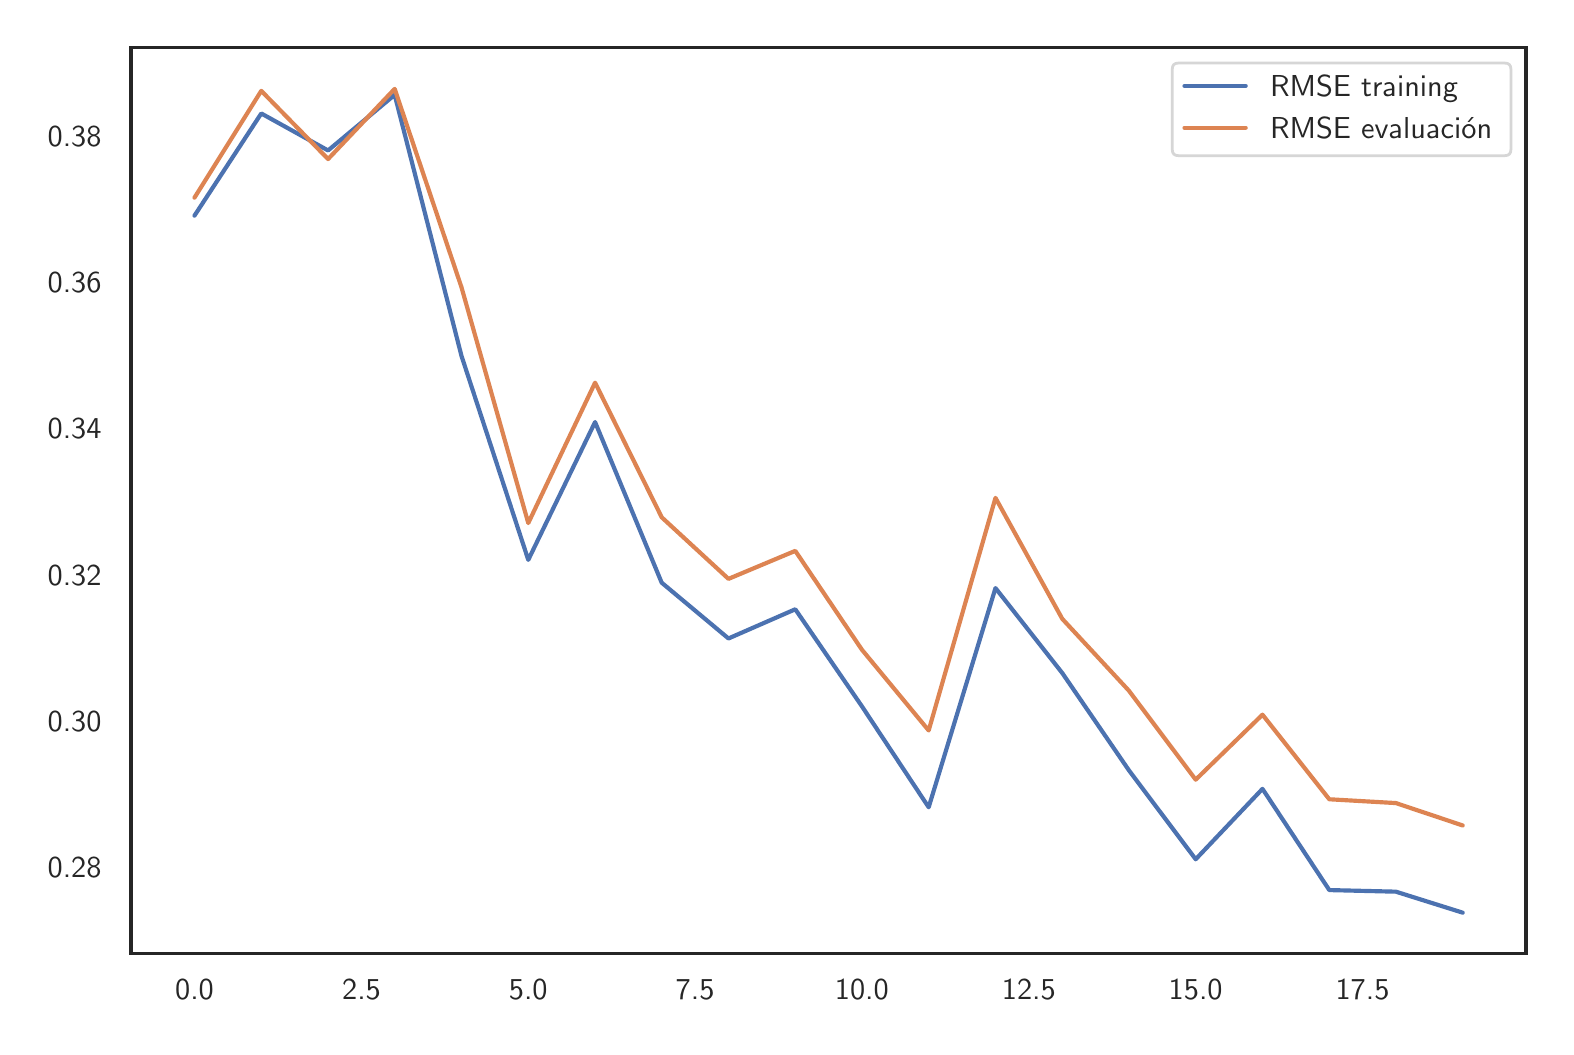 \begingroup%
\makeatletter%
\begin{pgfpicture}%
\pgfpathrectangle{\pgfpointorigin}{\pgfqpoint{7.592in}{4.994in}}%
\pgfusepath{use as bounding box, clip}%
\begin{pgfscope}%
\pgfsetbuttcap%
\pgfsetmiterjoin%
\definecolor{currentfill}{rgb}{1.0,1.0,1.0}%
\pgfsetfillcolor{currentfill}%
\pgfsetlinewidth{0.0pt}%
\definecolor{currentstroke}{rgb}{1.0,1.0,1.0}%
\pgfsetstrokecolor{currentstroke}%
\pgfsetdash{}{0pt}%
\pgfpathmoveto{\pgfqpoint{-0.0in}{0.0in}}%
\pgfpathlineto{\pgfqpoint{7.592in}{0.0in}}%
\pgfpathlineto{\pgfqpoint{7.592in}{4.994in}}%
\pgfpathlineto{\pgfqpoint{-0.0in}{4.994in}}%
\pgfpathclose%
\pgfusepath{fill}%
\end{pgfscope}%
\begin{pgfscope}%
\pgfsetbuttcap%
\pgfsetmiterjoin%
\definecolor{currentfill}{rgb}{1.0,1.0,1.0}%
\pgfsetfillcolor{currentfill}%
\pgfsetlinewidth{0.0pt}%
\definecolor{currentstroke}{rgb}{0.0,0.0,0.0}%
\pgfsetstrokecolor{currentstroke}%
\pgfsetstrokeopacity{0.0}%
\pgfsetdash{}{0pt}%
\pgfpathmoveto{\pgfqpoint{0.517in}{0.364in}}%
\pgfpathlineto{\pgfqpoint{7.492in}{0.364in}}%
\pgfpathlineto{\pgfqpoint{7.492in}{4.894in}}%
\pgfpathlineto{\pgfqpoint{0.517in}{4.894in}}%
\pgfpathclose%
\pgfusepath{fill}%
\end{pgfscope}%
\begin{pgfscope}%
\definecolor{textcolor}{rgb}{0.15,0.15,0.15}%
\pgfsetstrokecolor{textcolor}%
\pgfsetfillcolor{textcolor}%
\pgftext[x=0.834in,y=0.232in,,top]{\color{textcolor}\sffamily\fontsize{11.0}{13.2}\selectfont 0.0}%
\end{pgfscope}%
\begin{pgfscope}%
\definecolor{textcolor}{rgb}{0.15,0.15,0.15}%
\pgfsetstrokecolor{textcolor}%
\pgfsetfillcolor{textcolor}%
\pgftext[x=1.669in,y=0.232in,,top]{\color{textcolor}\sffamily\fontsize{11.0}{13.2}\selectfont 2.5}%
\end{pgfscope}%
\begin{pgfscope}%
\definecolor{textcolor}{rgb}{0.15,0.15,0.15}%
\pgfsetstrokecolor{textcolor}%
\pgfsetfillcolor{textcolor}%
\pgftext[x=2.503in,y=0.232in,,top]{\color{textcolor}\sffamily\fontsize{11.0}{13.2}\selectfont 5.0}%
\end{pgfscope}%
\begin{pgfscope}%
\definecolor{textcolor}{rgb}{0.15,0.15,0.15}%
\pgfsetstrokecolor{textcolor}%
\pgfsetfillcolor{textcolor}%
\pgftext[x=3.337in,y=0.232in,,top]{\color{textcolor}\sffamily\fontsize{11.0}{13.2}\selectfont 7.5}%
\end{pgfscope}%
\begin{pgfscope}%
\definecolor{textcolor}{rgb}{0.15,0.15,0.15}%
\pgfsetstrokecolor{textcolor}%
\pgfsetfillcolor{textcolor}%
\pgftext[x=4.171in,y=0.232in,,top]{\color{textcolor}\sffamily\fontsize{11.0}{13.2}\selectfont 10.0}%
\end{pgfscope}%
\begin{pgfscope}%
\definecolor{textcolor}{rgb}{0.15,0.15,0.15}%
\pgfsetstrokecolor{textcolor}%
\pgfsetfillcolor{textcolor}%
\pgftext[x=5.006in,y=0.232in,,top]{\color{textcolor}\sffamily\fontsize{11.0}{13.2}\selectfont 12.5}%
\end{pgfscope}%
\begin{pgfscope}%
\definecolor{textcolor}{rgb}{0.15,0.15,0.15}%
\pgfsetstrokecolor{textcolor}%
\pgfsetfillcolor{textcolor}%
\pgftext[x=5.84in,y=0.232in,,top]{\color{textcolor}\sffamily\fontsize{11.0}{13.2}\selectfont 15.0}%
\end{pgfscope}%
\begin{pgfscope}%
\definecolor{textcolor}{rgb}{0.15,0.15,0.15}%
\pgfsetstrokecolor{textcolor}%
\pgfsetfillcolor{textcolor}%
\pgftext[x=6.674in,y=0.232in,,top]{\color{textcolor}\sffamily\fontsize{11.0}{13.2}\selectfont 17.5}%
\end{pgfscope}%
\begin{pgfscope}%
\definecolor{textcolor}{rgb}{0.15,0.15,0.15}%
\pgfsetstrokecolor{textcolor}%
\pgfsetfillcolor{textcolor}%
\pgftext[x=0.1in, y=0.745in, left, base]{\color{textcolor}\sffamily\fontsize{11.0}{13.2}\selectfont 0.28}%
\end{pgfscope}%
\begin{pgfscope}%
\definecolor{textcolor}{rgb}{0.15,0.15,0.15}%
\pgfsetstrokecolor{textcolor}%
\pgfsetfillcolor{textcolor}%
\pgftext[x=0.1in, y=1.476in, left, base]{\color{textcolor}\sffamily\fontsize{11.0}{13.2}\selectfont 0.30}%
\end{pgfscope}%
\begin{pgfscope}%
\definecolor{textcolor}{rgb}{0.15,0.15,0.15}%
\pgfsetstrokecolor{textcolor}%
\pgfsetfillcolor{textcolor}%
\pgftext[x=0.1in, y=2.207in, left, base]{\color{textcolor}\sffamily\fontsize{11.0}{13.2}\selectfont 0.32}%
\end{pgfscope}%
\begin{pgfscope}%
\definecolor{textcolor}{rgb}{0.15,0.15,0.15}%
\pgfsetstrokecolor{textcolor}%
\pgfsetfillcolor{textcolor}%
\pgftext[x=0.1in, y=2.938in, left, base]{\color{textcolor}\sffamily\fontsize{11.0}{13.2}\selectfont 0.34}%
\end{pgfscope}%
\begin{pgfscope}%
\definecolor{textcolor}{rgb}{0.15,0.15,0.15}%
\pgfsetstrokecolor{textcolor}%
\pgfsetfillcolor{textcolor}%
\pgftext[x=0.1in, y=3.669in, left, base]{\color{textcolor}\sffamily\fontsize{11.0}{13.2}\selectfont 0.36}%
\end{pgfscope}%
\begin{pgfscope}%
\definecolor{textcolor}{rgb}{0.15,0.15,0.15}%
\pgfsetstrokecolor{textcolor}%
\pgfsetfillcolor{textcolor}%
\pgftext[x=0.1in, y=4.399in, left, base]{\color{textcolor}\sffamily\fontsize{11.0}{13.2}\selectfont 0.38}%
\end{pgfscope}%
\begin{pgfscope}%
\pgfpathrectangle{\pgfqpoint{0.517in}{0.364in}}{\pgfqpoint{6.975in}{4.53in}}%
\pgfusepath{clip}%
\pgfsetroundcap%
\pgfsetroundjoin%
\pgfsetlinewidth{1.506pt}%
\definecolor{currentstroke}{rgb}{0.298,0.447,0.69}%
\pgfsetstrokecolor{currentstroke}%
\pgfsetdash{}{0pt}%
\pgfpathmoveto{\pgfqpoint{0.834in}{4.054in}}%
\pgfpathlineto{\pgfqpoint{1.168in}{4.565in}}%
\pgfpathlineto{\pgfqpoint{1.502in}{4.38in}}%
\pgfpathlineto{\pgfqpoint{1.835in}{4.658in}}%
\pgfpathlineto{\pgfqpoint{2.169in}{3.353in}}%
\pgfpathlineto{\pgfqpoint{2.503in}{2.333in}}%
\pgfpathlineto{\pgfqpoint{2.837in}{3.022in}}%
\pgfpathlineto{\pgfqpoint{3.17in}{2.219in}}%
\pgfpathlineto{\pgfqpoint{3.504in}{1.94in}}%
\pgfpathlineto{\pgfqpoint{3.838in}{2.086in}}%
\pgfpathlineto{\pgfqpoint{4.171in}{1.601in}}%
\pgfpathlineto{\pgfqpoint{4.505in}{1.096in}}%
\pgfpathlineto{\pgfqpoint{4.839in}{2.192in}}%
\pgfpathlineto{\pgfqpoint{5.173in}{1.767in}}%
\pgfpathlineto{\pgfqpoint{5.506in}{1.281in}}%
\pgfpathlineto{\pgfqpoint{5.84in}{0.836in}}%
\pgfpathlineto{\pgfqpoint{6.174in}{1.188in}}%
\pgfpathlineto{\pgfqpoint{6.508in}{0.682in}}%
\pgfpathlineto{\pgfqpoint{6.841in}{0.674in}}%
\pgfpathlineto{\pgfqpoint{7.175in}{0.569in}}%
\pgfusepath{stroke}%
\end{pgfscope}%
\begin{pgfscope}%
\pgfpathrectangle{\pgfqpoint{0.517in}{0.364in}}{\pgfqpoint{6.975in}{4.53in}}%
\pgfusepath{clip}%
\pgfsetroundcap%
\pgfsetroundjoin%
\pgfsetlinewidth{1.506pt}%
\definecolor{currentstroke}{rgb}{0.867,0.518,0.322}%
\pgfsetstrokecolor{currentstroke}%
\pgfsetdash{}{0pt}%
\pgfpathmoveto{\pgfqpoint{0.834in}{4.144in}}%
\pgfpathlineto{\pgfqpoint{1.168in}{4.678in}}%
\pgfpathlineto{\pgfqpoint{1.502in}{4.337in}}%
\pgfpathlineto{\pgfqpoint{1.835in}{4.688in}}%
\pgfpathlineto{\pgfqpoint{2.169in}{3.696in}}%
\pgfpathlineto{\pgfqpoint{2.503in}{2.517in}}%
\pgfpathlineto{\pgfqpoint{2.837in}{3.219in}}%
\pgfpathlineto{\pgfqpoint{3.17in}{2.546in}}%
\pgfpathlineto{\pgfqpoint{3.504in}{2.238in}}%
\pgfpathlineto{\pgfqpoint{3.838in}{2.378in}}%
\pgfpathlineto{\pgfqpoint{4.171in}{1.884in}}%
\pgfpathlineto{\pgfqpoint{4.505in}{1.48in}}%
\pgfpathlineto{\pgfqpoint{4.839in}{2.643in}}%
\pgfpathlineto{\pgfqpoint{5.173in}{2.038in}}%
\pgfpathlineto{\pgfqpoint{5.506in}{1.679in}}%
\pgfpathlineto{\pgfqpoint{5.84in}{1.234in}}%
\pgfpathlineto{\pgfqpoint{6.174in}{1.559in}}%
\pgfpathlineto{\pgfqpoint{6.508in}{1.136in}}%
\pgfpathlineto{\pgfqpoint{6.841in}{1.117in}}%
\pgfpathlineto{\pgfqpoint{7.175in}{1.005in}}%
\pgfusepath{stroke}%
\end{pgfscope}%
\begin{pgfscope}%
\pgfsetrectcap%
\pgfsetmiterjoin%
\pgfsetlinewidth{1.255pt}%
\definecolor{currentstroke}{rgb}{0.15,0.15,0.15}%
\pgfsetstrokecolor{currentstroke}%
\pgfsetdash{}{0pt}%
\pgfpathmoveto{\pgfqpoint{0.517in}{0.364in}}%
\pgfpathlineto{\pgfqpoint{0.517in}{4.894in}}%
\pgfusepath{stroke}%
\end{pgfscope}%
\begin{pgfscope}%
\pgfsetrectcap%
\pgfsetmiterjoin%
\pgfsetlinewidth{1.255pt}%
\definecolor{currentstroke}{rgb}{0.15,0.15,0.15}%
\pgfsetstrokecolor{currentstroke}%
\pgfsetdash{}{0pt}%
\pgfpathmoveto{\pgfqpoint{7.492in}{0.364in}}%
\pgfpathlineto{\pgfqpoint{7.492in}{4.894in}}%
\pgfusepath{stroke}%
\end{pgfscope}%
\begin{pgfscope}%
\pgfsetrectcap%
\pgfsetmiterjoin%
\pgfsetlinewidth{1.255pt}%
\definecolor{currentstroke}{rgb}{0.15,0.15,0.15}%
\pgfsetstrokecolor{currentstroke}%
\pgfsetdash{}{0pt}%
\pgfpathmoveto{\pgfqpoint{0.517in}{0.364in}}%
\pgfpathlineto{\pgfqpoint{7.492in}{0.364in}}%
\pgfusepath{stroke}%
\end{pgfscope}%
\begin{pgfscope}%
\pgfsetrectcap%
\pgfsetmiterjoin%
\pgfsetlinewidth{1.255pt}%
\definecolor{currentstroke}{rgb}{0.15,0.15,0.15}%
\pgfsetstrokecolor{currentstroke}%
\pgfsetdash{}{0pt}%
\pgfpathmoveto{\pgfqpoint{0.517in}{4.894in}}%
\pgfpathlineto{\pgfqpoint{7.492in}{4.894in}}%
\pgfusepath{stroke}%
\end{pgfscope}%
\begin{pgfscope}%
\pgfsetbuttcap%
\pgfsetmiterjoin%
\definecolor{currentfill}{rgb}{1.0,1.0,1.0}%
\pgfsetfillcolor{currentfill}%
\pgfsetfillopacity{0.8}%
\pgfsetlinewidth{1.004pt}%
\definecolor{currentstroke}{rgb}{0.8,0.8,0.8}%
\pgfsetstrokecolor{currentstroke}%
\pgfsetstrokeopacity{0.8}%
\pgfsetdash{}{0pt}%
\pgfpathmoveto{\pgfqpoint{5.754in}{4.354in}}%
\pgfpathlineto{\pgfqpoint{7.385in}{4.354in}}%
\pgfpathquadraticcurveto{\pgfqpoint{7.416in}{4.354in}}{\pgfqpoint{7.416in}{4.384in}}%
\pgfpathlineto{\pgfqpoint{7.416in}{4.787in}}%
\pgfpathquadraticcurveto{\pgfqpoint{7.416in}{4.817in}}{\pgfqpoint{7.385in}{4.817in}}%
\pgfpathlineto{\pgfqpoint{5.754in}{4.817in}}%
\pgfpathquadraticcurveto{\pgfqpoint{5.723in}{4.817in}}{\pgfqpoint{5.723in}{4.787in}}%
\pgfpathlineto{\pgfqpoint{5.723in}{4.384in}}%
\pgfpathquadraticcurveto{\pgfqpoint{5.723in}{4.354in}}{\pgfqpoint{5.754in}{4.354in}}%
\pgfpathclose%
\pgfusepath{stroke,fill}%
\end{pgfscope}%
\begin{pgfscope}%
\pgfsetroundcap%
\pgfsetroundjoin%
\pgfsetlinewidth{1.506pt}%
\definecolor{currentstroke}{rgb}{0.298,0.447,0.69}%
\pgfsetstrokecolor{currentstroke}%
\pgfsetdash{}{0pt}%
\pgfpathmoveto{\pgfqpoint{5.784in}{4.703in}}%
\pgfpathlineto{\pgfqpoint{6.09in}{4.703in}}%
\pgfusepath{stroke}%
\end{pgfscope}%
\begin{pgfscope}%
\definecolor{textcolor}{rgb}{0.15,0.15,0.15}%
\pgfsetstrokecolor{textcolor}%
\pgfsetfillcolor{textcolor}%
\pgftext[x=6.212in,y=4.649in,left,base]{\color{textcolor}\sffamily\fontsize{11.0}{13.2}\selectfont RMSE training}%
\end{pgfscope}%
\begin{pgfscope}%
\pgfsetroundcap%
\pgfsetroundjoin%
\pgfsetlinewidth{1.506pt}%
\definecolor{currentstroke}{rgb}{0.867,0.518,0.322}%
\pgfsetstrokecolor{currentstroke}%
\pgfsetdash{}{0pt}%
\pgfpathmoveto{\pgfqpoint{5.784in}{4.494in}}%
\pgfpathlineto{\pgfqpoint{6.09in}{4.494in}}%
\pgfusepath{stroke}%
\end{pgfscope}%
\begin{pgfscope}%
\definecolor{textcolor}{rgb}{0.15,0.15,0.15}%
\pgfsetstrokecolor{textcolor}%
\pgfsetfillcolor{textcolor}%
\pgftext[x=6.212in,y=4.44in,left,base]{\color{textcolor}\sffamily\fontsize{11.0}{13.2}\selectfont RMSE evaluación}%
\end{pgfscope}%
\end{pgfpicture}%
\makeatother%
\endgroup%
